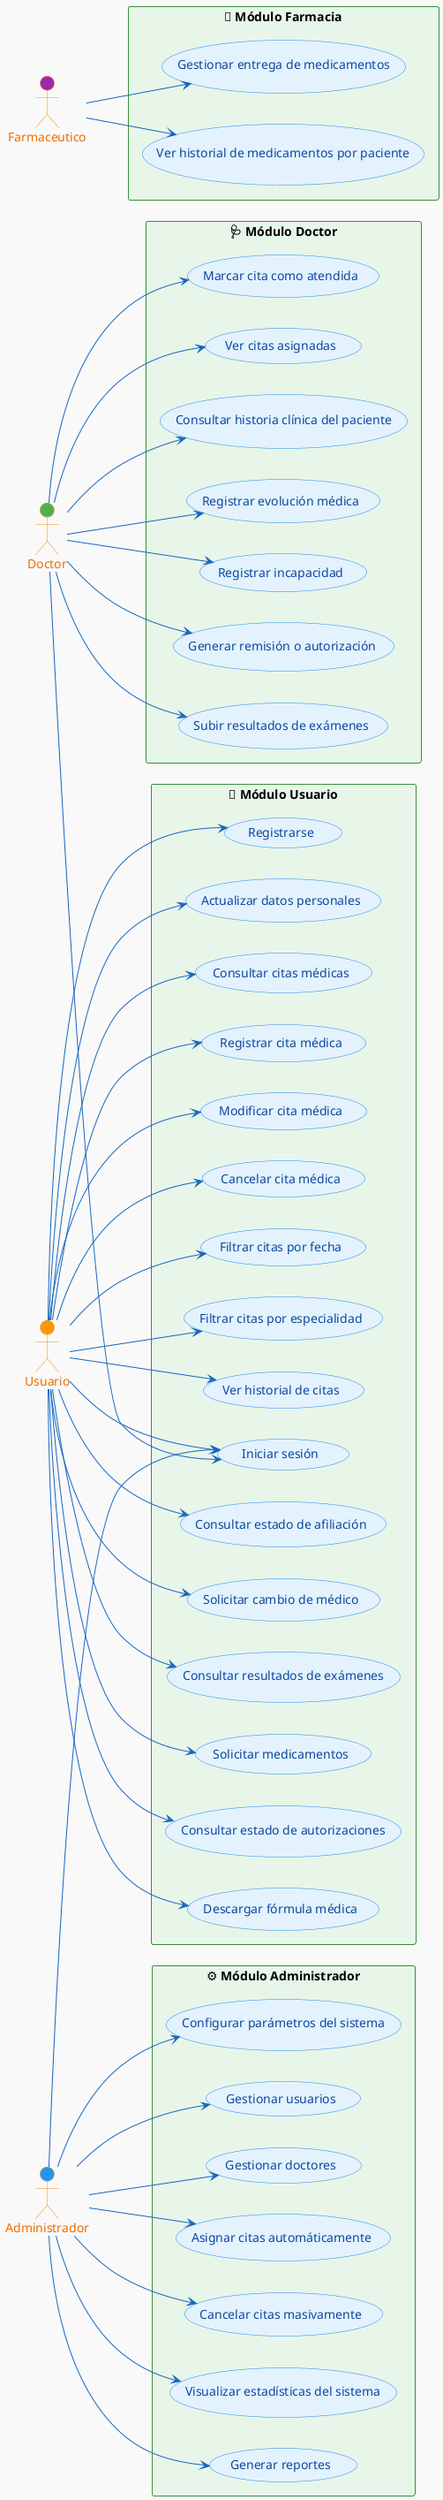 @startuml
left to right direction
skinparam packageStyle rectangle
skinparam backgroundColor #F9F9F9
skinparam usecase {
  BackgroundColor #E3F2FD
  BorderColor #1E88E5
  ArrowColor #1565C0
  FontColor #0D47A1
}
skinparam actor {
  BackgroundColor #FFF3E0
  BorderColor #FB8C00
  FontColor #EF6C00
}
skinparam package {
  BackgroundColor #E8F5E9
  BorderColor #388E3C
  FontColor #1B5E20
}

actor Usuario as U #FF9800
actor Doctor as D #4CAF50
actor Administrador as A #2196F3
actor Farmaceutico as F #9C27B0

package "🎯 Módulo Usuario" {
  U --> (Registrarse)
  U --> (Iniciar sesión)
  U --> (Actualizar datos personales)
  U --> (Consultar citas médicas)
  U --> (Registrar cita médica)
  U --> (Modificar cita médica)
  U --> (Cancelar cita médica)
  U --> (Filtrar citas por fecha)
  U --> (Filtrar citas por especialidad)
  U --> (Ver historial de citas)
  U --> (Consultar estado de afiliación)
  U --> (Solicitar cambio de médico)
  U --> (Consultar resultados de exámenes)
  U --> (Solicitar medicamentos)
  U --> (Consultar estado de autorizaciones)
  U --> (Descargar fórmula médica)
}

package "🩺 Módulo Doctor" {
  D --> (Iniciar sesión)
  D --> (Ver citas asignadas)
  D --> (Consultar historia clínica del paciente)
  D --> (Registrar evolución médica)
  D --> (Registrar incapacidad)
  D --> (Generar remisión o autorización)
  D --> (Subir resultados de exámenes)
  D --> (Marcar cita como atendida)
}

package "⚙️ Módulo Administrador" {
  A --> (Iniciar sesión)
  A --> (Gestionar usuarios)
  A --> (Gestionar doctores)
  A --> (Asignar citas automáticamente)
  A --> (Cancelar citas masivamente)
  A --> (Visualizar estadísticas del sistema)
  A --> (Generar reportes)
  A --> (Configurar parámetros del sistema)
}

package "💊 Módulo Farmacia" {
  F --> (Gestionar entrega de medicamentos)
  F --> (Ver historial de medicamentos por paciente)
}
@enduml

